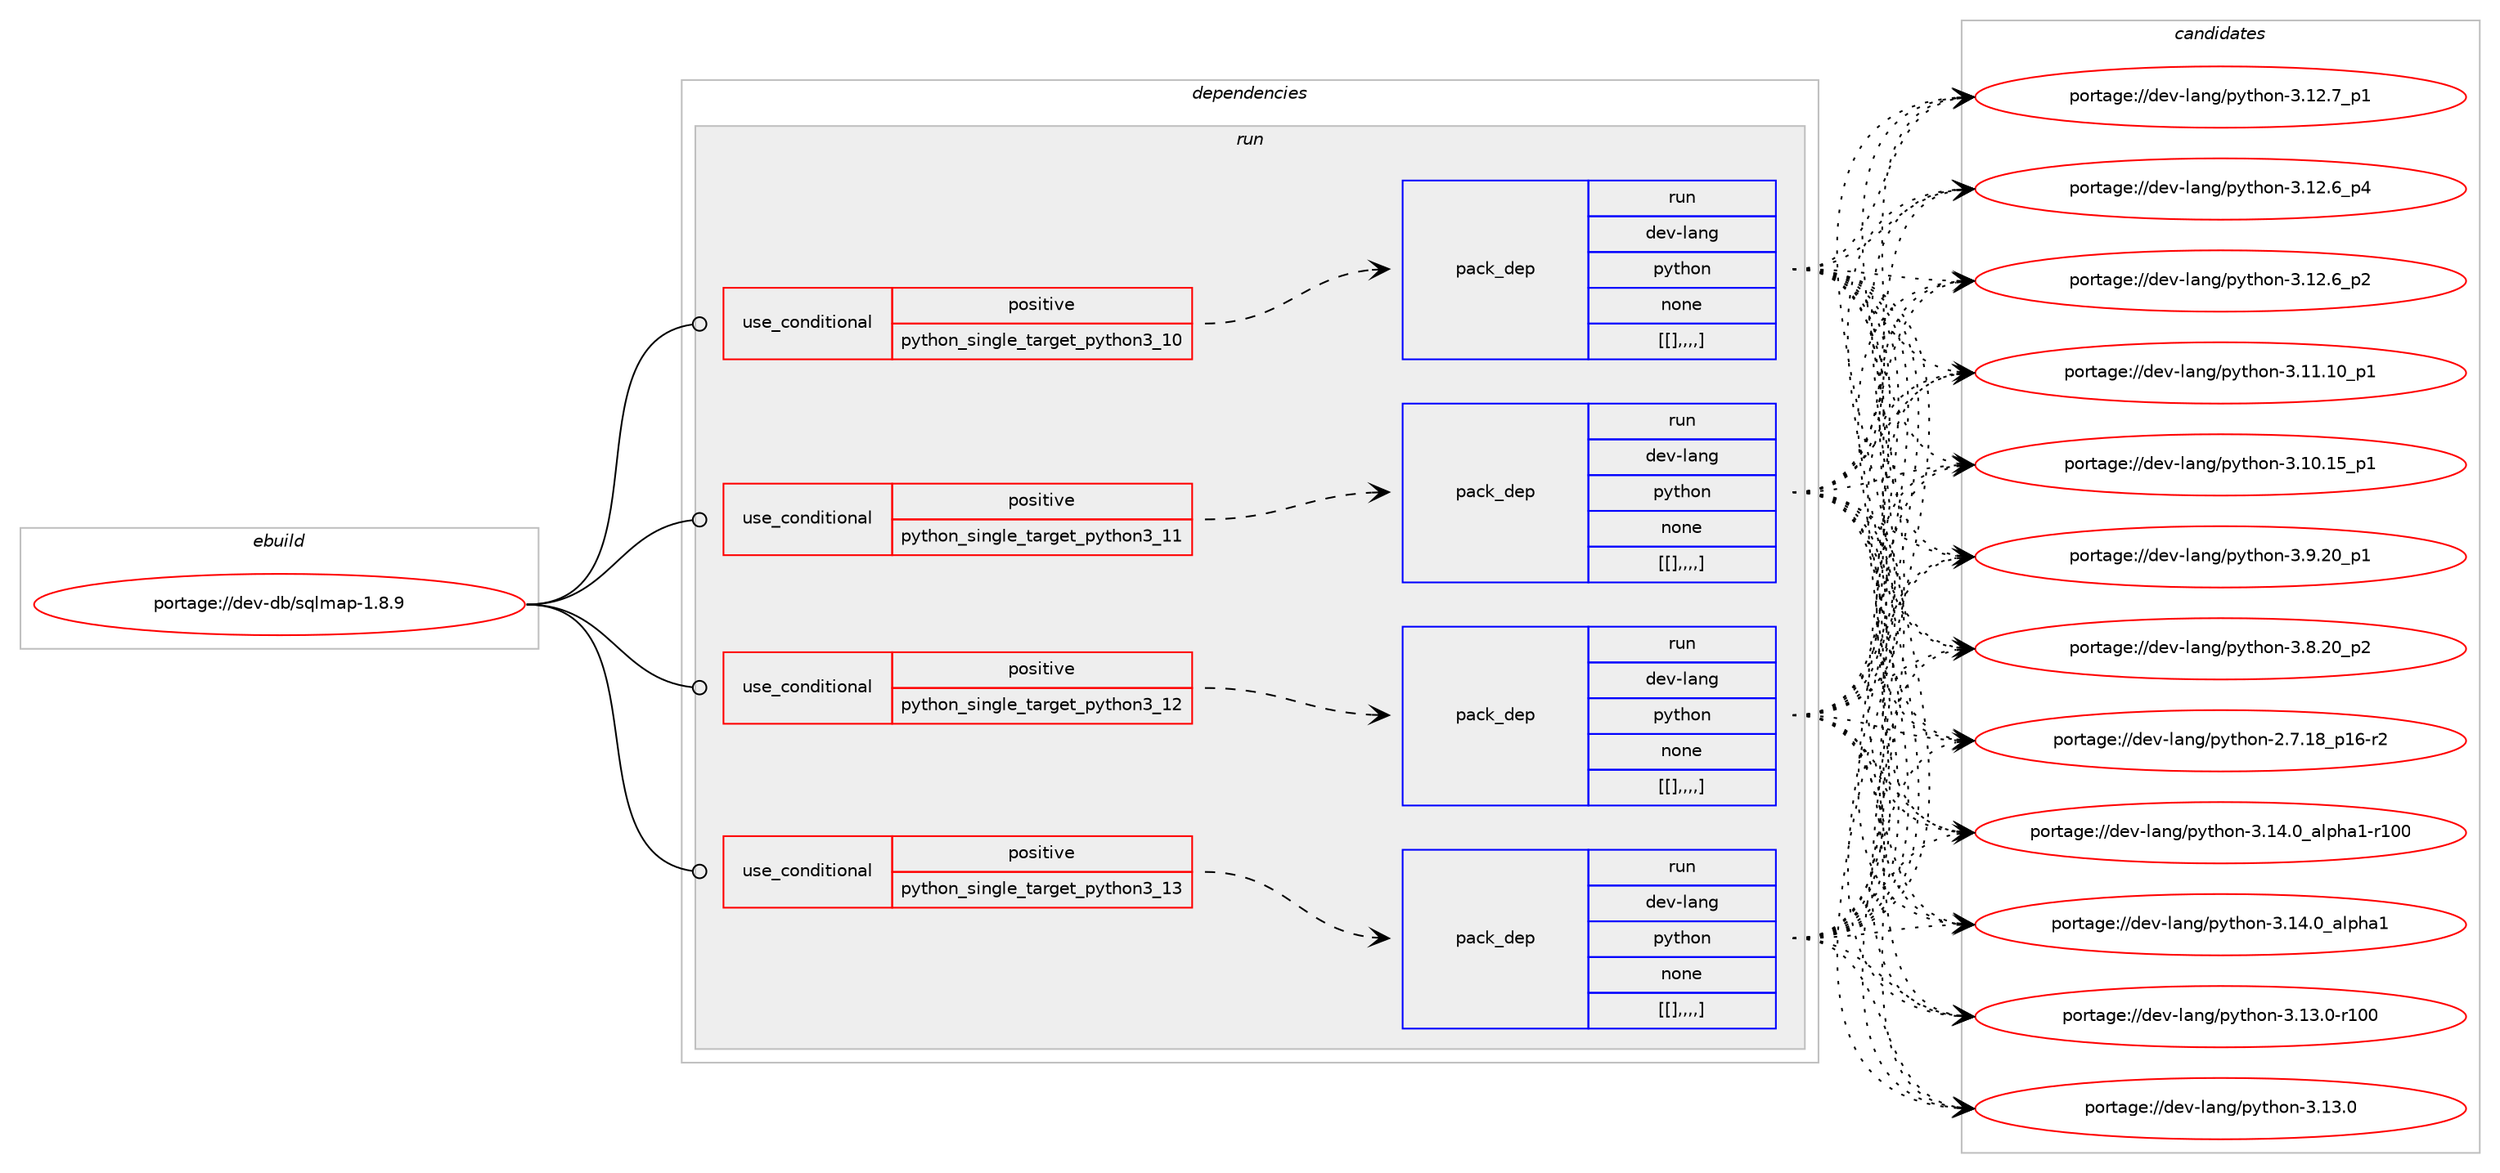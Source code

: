 digraph prolog {

# *************
# Graph options
# *************

newrank=true;
concentrate=true;
compound=true;
graph [rankdir=LR,fontname=Helvetica,fontsize=10,ranksep=1.5];#, ranksep=2.5, nodesep=0.2];
edge  [arrowhead=vee];
node  [fontname=Helvetica,fontsize=10];

# **********
# The ebuild
# **********

subgraph cluster_leftcol {
color=gray;
label=<<i>ebuild</i>>;
id [label="portage://dev-db/sqlmap-1.8.9", color=red, width=4, href="../dev-db/sqlmap-1.8.9.svg"];
}

# ****************
# The dependencies
# ****************

subgraph cluster_midcol {
color=gray;
label=<<i>dependencies</i>>;
subgraph cluster_compile {
fillcolor="#eeeeee";
style=filled;
label=<<i>compile</i>>;
}
subgraph cluster_compileandrun {
fillcolor="#eeeeee";
style=filled;
label=<<i>compile and run</i>>;
}
subgraph cluster_run {
fillcolor="#eeeeee";
style=filled;
label=<<i>run</i>>;
subgraph cond20003 {
dependency73651 [label=<<TABLE BORDER="0" CELLBORDER="1" CELLSPACING="0" CELLPADDING="4"><TR><TD ROWSPAN="3" CELLPADDING="10">use_conditional</TD></TR><TR><TD>positive</TD></TR><TR><TD>python_single_target_python3_10</TD></TR></TABLE>>, shape=none, color=red];
subgraph pack52656 {
dependency73706 [label=<<TABLE BORDER="0" CELLBORDER="1" CELLSPACING="0" CELLPADDING="4" WIDTH="220"><TR><TD ROWSPAN="6" CELLPADDING="30">pack_dep</TD></TR><TR><TD WIDTH="110">run</TD></TR><TR><TD>dev-lang</TD></TR><TR><TD>python</TD></TR><TR><TD>none</TD></TR><TR><TD>[[],,,,]</TD></TR></TABLE>>, shape=none, color=blue];
}
dependency73651:e -> dependency73706:w [weight=20,style="dashed",arrowhead="vee"];
}
id:e -> dependency73651:w [weight=20,style="solid",arrowhead="odot"];
subgraph cond20032 {
dependency73767 [label=<<TABLE BORDER="0" CELLBORDER="1" CELLSPACING="0" CELLPADDING="4"><TR><TD ROWSPAN="3" CELLPADDING="10">use_conditional</TD></TR><TR><TD>positive</TD></TR><TR><TD>python_single_target_python3_11</TD></TR></TABLE>>, shape=none, color=red];
subgraph pack52708 {
dependency73789 [label=<<TABLE BORDER="0" CELLBORDER="1" CELLSPACING="0" CELLPADDING="4" WIDTH="220"><TR><TD ROWSPAN="6" CELLPADDING="30">pack_dep</TD></TR><TR><TD WIDTH="110">run</TD></TR><TR><TD>dev-lang</TD></TR><TR><TD>python</TD></TR><TR><TD>none</TD></TR><TR><TD>[[],,,,]</TD></TR></TABLE>>, shape=none, color=blue];
}
dependency73767:e -> dependency73789:w [weight=20,style="dashed",arrowhead="vee"];
}
id:e -> dependency73767:w [weight=20,style="solid",arrowhead="odot"];
subgraph cond20050 {
dependency73830 [label=<<TABLE BORDER="0" CELLBORDER="1" CELLSPACING="0" CELLPADDING="4"><TR><TD ROWSPAN="3" CELLPADDING="10">use_conditional</TD></TR><TR><TD>positive</TD></TR><TR><TD>python_single_target_python3_12</TD></TR></TABLE>>, shape=none, color=red];
subgraph pack52749 {
dependency73835 [label=<<TABLE BORDER="0" CELLBORDER="1" CELLSPACING="0" CELLPADDING="4" WIDTH="220"><TR><TD ROWSPAN="6" CELLPADDING="30">pack_dep</TD></TR><TR><TD WIDTH="110">run</TD></TR><TR><TD>dev-lang</TD></TR><TR><TD>python</TD></TR><TR><TD>none</TD></TR><TR><TD>[[],,,,]</TD></TR></TABLE>>, shape=none, color=blue];
}
dependency73830:e -> dependency73835:w [weight=20,style="dashed",arrowhead="vee"];
}
id:e -> dependency73830:w [weight=20,style="solid",arrowhead="odot"];
subgraph cond20071 {
dependency73886 [label=<<TABLE BORDER="0" CELLBORDER="1" CELLSPACING="0" CELLPADDING="4"><TR><TD ROWSPAN="3" CELLPADDING="10">use_conditional</TD></TR><TR><TD>positive</TD></TR><TR><TD>python_single_target_python3_13</TD></TR></TABLE>>, shape=none, color=red];
subgraph pack52784 {
dependency73891 [label=<<TABLE BORDER="0" CELLBORDER="1" CELLSPACING="0" CELLPADDING="4" WIDTH="220"><TR><TD ROWSPAN="6" CELLPADDING="30">pack_dep</TD></TR><TR><TD WIDTH="110">run</TD></TR><TR><TD>dev-lang</TD></TR><TR><TD>python</TD></TR><TR><TD>none</TD></TR><TR><TD>[[],,,,]</TD></TR></TABLE>>, shape=none, color=blue];
}
dependency73886:e -> dependency73891:w [weight=20,style="dashed",arrowhead="vee"];
}
id:e -> dependency73886:w [weight=20,style="solid",arrowhead="odot"];
}
}

# **************
# The candidates
# **************

subgraph cluster_choices {
rank=same;
color=gray;
label=<<i>candidates</i>>;

subgraph choice51676 {
color=black;
nodesep=1;
choice100101118451089711010347112121116104111110455146495246489597108112104974945114494848 [label="portage://dev-lang/python-3.14.0_alpha1-r100", color=red, width=4,href="../dev-lang/python-3.14.0_alpha1-r100.svg"];
choice1001011184510897110103471121211161041111104551464952464895971081121049749 [label="portage://dev-lang/python-3.14.0_alpha1", color=red, width=4,href="../dev-lang/python-3.14.0_alpha1.svg"];
choice1001011184510897110103471121211161041111104551464951464845114494848 [label="portage://dev-lang/python-3.13.0-r100", color=red, width=4,href="../dev-lang/python-3.13.0-r100.svg"];
choice10010111845108971101034711212111610411111045514649514648 [label="portage://dev-lang/python-3.13.0", color=red, width=4,href="../dev-lang/python-3.13.0.svg"];
choice100101118451089711010347112121116104111110455146495046559511249 [label="portage://dev-lang/python-3.12.7_p1", color=red, width=4,href="../dev-lang/python-3.12.7_p1.svg"];
choice100101118451089711010347112121116104111110455146495046549511252 [label="portage://dev-lang/python-3.12.6_p4", color=red, width=4,href="../dev-lang/python-3.12.6_p4.svg"];
choice100101118451089711010347112121116104111110455146495046549511250 [label="portage://dev-lang/python-3.12.6_p2", color=red, width=4,href="../dev-lang/python-3.12.6_p2.svg"];
choice10010111845108971101034711212111610411111045514649494649489511249 [label="portage://dev-lang/python-3.11.10_p1", color=red, width=4,href="../dev-lang/python-3.11.10_p1.svg"];
choice10010111845108971101034711212111610411111045514649484649539511249 [label="portage://dev-lang/python-3.10.15_p1", color=red, width=4,href="../dev-lang/python-3.10.15_p1.svg"];
choice100101118451089711010347112121116104111110455146574650489511249 [label="portage://dev-lang/python-3.9.20_p1", color=red, width=4,href="../dev-lang/python-3.9.20_p1.svg"];
choice100101118451089711010347112121116104111110455146564650489511250 [label="portage://dev-lang/python-3.8.20_p2", color=red, width=4,href="../dev-lang/python-3.8.20_p2.svg"];
choice100101118451089711010347112121116104111110455046554649569511249544511450 [label="portage://dev-lang/python-2.7.18_p16-r2", color=red, width=4,href="../dev-lang/python-2.7.18_p16-r2.svg"];
dependency73706:e -> choice100101118451089711010347112121116104111110455146495246489597108112104974945114494848:w [style=dotted,weight="100"];
dependency73706:e -> choice1001011184510897110103471121211161041111104551464952464895971081121049749:w [style=dotted,weight="100"];
dependency73706:e -> choice1001011184510897110103471121211161041111104551464951464845114494848:w [style=dotted,weight="100"];
dependency73706:e -> choice10010111845108971101034711212111610411111045514649514648:w [style=dotted,weight="100"];
dependency73706:e -> choice100101118451089711010347112121116104111110455146495046559511249:w [style=dotted,weight="100"];
dependency73706:e -> choice100101118451089711010347112121116104111110455146495046549511252:w [style=dotted,weight="100"];
dependency73706:e -> choice100101118451089711010347112121116104111110455146495046549511250:w [style=dotted,weight="100"];
dependency73706:e -> choice10010111845108971101034711212111610411111045514649494649489511249:w [style=dotted,weight="100"];
dependency73706:e -> choice10010111845108971101034711212111610411111045514649484649539511249:w [style=dotted,weight="100"];
dependency73706:e -> choice100101118451089711010347112121116104111110455146574650489511249:w [style=dotted,weight="100"];
dependency73706:e -> choice100101118451089711010347112121116104111110455146564650489511250:w [style=dotted,weight="100"];
dependency73706:e -> choice100101118451089711010347112121116104111110455046554649569511249544511450:w [style=dotted,weight="100"];
}
subgraph choice51698 {
color=black;
nodesep=1;
choice100101118451089711010347112121116104111110455146495246489597108112104974945114494848 [label="portage://dev-lang/python-3.14.0_alpha1-r100", color=red, width=4,href="../dev-lang/python-3.14.0_alpha1-r100.svg"];
choice1001011184510897110103471121211161041111104551464952464895971081121049749 [label="portage://dev-lang/python-3.14.0_alpha1", color=red, width=4,href="../dev-lang/python-3.14.0_alpha1.svg"];
choice1001011184510897110103471121211161041111104551464951464845114494848 [label="portage://dev-lang/python-3.13.0-r100", color=red, width=4,href="../dev-lang/python-3.13.0-r100.svg"];
choice10010111845108971101034711212111610411111045514649514648 [label="portage://dev-lang/python-3.13.0", color=red, width=4,href="../dev-lang/python-3.13.0.svg"];
choice100101118451089711010347112121116104111110455146495046559511249 [label="portage://dev-lang/python-3.12.7_p1", color=red, width=4,href="../dev-lang/python-3.12.7_p1.svg"];
choice100101118451089711010347112121116104111110455146495046549511252 [label="portage://dev-lang/python-3.12.6_p4", color=red, width=4,href="../dev-lang/python-3.12.6_p4.svg"];
choice100101118451089711010347112121116104111110455146495046549511250 [label="portage://dev-lang/python-3.12.6_p2", color=red, width=4,href="../dev-lang/python-3.12.6_p2.svg"];
choice10010111845108971101034711212111610411111045514649494649489511249 [label="portage://dev-lang/python-3.11.10_p1", color=red, width=4,href="../dev-lang/python-3.11.10_p1.svg"];
choice10010111845108971101034711212111610411111045514649484649539511249 [label="portage://dev-lang/python-3.10.15_p1", color=red, width=4,href="../dev-lang/python-3.10.15_p1.svg"];
choice100101118451089711010347112121116104111110455146574650489511249 [label="portage://dev-lang/python-3.9.20_p1", color=red, width=4,href="../dev-lang/python-3.9.20_p1.svg"];
choice100101118451089711010347112121116104111110455146564650489511250 [label="portage://dev-lang/python-3.8.20_p2", color=red, width=4,href="../dev-lang/python-3.8.20_p2.svg"];
choice100101118451089711010347112121116104111110455046554649569511249544511450 [label="portage://dev-lang/python-2.7.18_p16-r2", color=red, width=4,href="../dev-lang/python-2.7.18_p16-r2.svg"];
dependency73789:e -> choice100101118451089711010347112121116104111110455146495246489597108112104974945114494848:w [style=dotted,weight="100"];
dependency73789:e -> choice1001011184510897110103471121211161041111104551464952464895971081121049749:w [style=dotted,weight="100"];
dependency73789:e -> choice1001011184510897110103471121211161041111104551464951464845114494848:w [style=dotted,weight="100"];
dependency73789:e -> choice10010111845108971101034711212111610411111045514649514648:w [style=dotted,weight="100"];
dependency73789:e -> choice100101118451089711010347112121116104111110455146495046559511249:w [style=dotted,weight="100"];
dependency73789:e -> choice100101118451089711010347112121116104111110455146495046549511252:w [style=dotted,weight="100"];
dependency73789:e -> choice100101118451089711010347112121116104111110455146495046549511250:w [style=dotted,weight="100"];
dependency73789:e -> choice10010111845108971101034711212111610411111045514649494649489511249:w [style=dotted,weight="100"];
dependency73789:e -> choice10010111845108971101034711212111610411111045514649484649539511249:w [style=dotted,weight="100"];
dependency73789:e -> choice100101118451089711010347112121116104111110455146574650489511249:w [style=dotted,weight="100"];
dependency73789:e -> choice100101118451089711010347112121116104111110455146564650489511250:w [style=dotted,weight="100"];
dependency73789:e -> choice100101118451089711010347112121116104111110455046554649569511249544511450:w [style=dotted,weight="100"];
}
subgraph choice51707 {
color=black;
nodesep=1;
choice100101118451089711010347112121116104111110455146495246489597108112104974945114494848 [label="portage://dev-lang/python-3.14.0_alpha1-r100", color=red, width=4,href="../dev-lang/python-3.14.0_alpha1-r100.svg"];
choice1001011184510897110103471121211161041111104551464952464895971081121049749 [label="portage://dev-lang/python-3.14.0_alpha1", color=red, width=4,href="../dev-lang/python-3.14.0_alpha1.svg"];
choice1001011184510897110103471121211161041111104551464951464845114494848 [label="portage://dev-lang/python-3.13.0-r100", color=red, width=4,href="../dev-lang/python-3.13.0-r100.svg"];
choice10010111845108971101034711212111610411111045514649514648 [label="portage://dev-lang/python-3.13.0", color=red, width=4,href="../dev-lang/python-3.13.0.svg"];
choice100101118451089711010347112121116104111110455146495046559511249 [label="portage://dev-lang/python-3.12.7_p1", color=red, width=4,href="../dev-lang/python-3.12.7_p1.svg"];
choice100101118451089711010347112121116104111110455146495046549511252 [label="portage://dev-lang/python-3.12.6_p4", color=red, width=4,href="../dev-lang/python-3.12.6_p4.svg"];
choice100101118451089711010347112121116104111110455146495046549511250 [label="portage://dev-lang/python-3.12.6_p2", color=red, width=4,href="../dev-lang/python-3.12.6_p2.svg"];
choice10010111845108971101034711212111610411111045514649494649489511249 [label="portage://dev-lang/python-3.11.10_p1", color=red, width=4,href="../dev-lang/python-3.11.10_p1.svg"];
choice10010111845108971101034711212111610411111045514649484649539511249 [label="portage://dev-lang/python-3.10.15_p1", color=red, width=4,href="../dev-lang/python-3.10.15_p1.svg"];
choice100101118451089711010347112121116104111110455146574650489511249 [label="portage://dev-lang/python-3.9.20_p1", color=red, width=4,href="../dev-lang/python-3.9.20_p1.svg"];
choice100101118451089711010347112121116104111110455146564650489511250 [label="portage://dev-lang/python-3.8.20_p2", color=red, width=4,href="../dev-lang/python-3.8.20_p2.svg"];
choice100101118451089711010347112121116104111110455046554649569511249544511450 [label="portage://dev-lang/python-2.7.18_p16-r2", color=red, width=4,href="../dev-lang/python-2.7.18_p16-r2.svg"];
dependency73835:e -> choice100101118451089711010347112121116104111110455146495246489597108112104974945114494848:w [style=dotted,weight="100"];
dependency73835:e -> choice1001011184510897110103471121211161041111104551464952464895971081121049749:w [style=dotted,weight="100"];
dependency73835:e -> choice1001011184510897110103471121211161041111104551464951464845114494848:w [style=dotted,weight="100"];
dependency73835:e -> choice10010111845108971101034711212111610411111045514649514648:w [style=dotted,weight="100"];
dependency73835:e -> choice100101118451089711010347112121116104111110455146495046559511249:w [style=dotted,weight="100"];
dependency73835:e -> choice100101118451089711010347112121116104111110455146495046549511252:w [style=dotted,weight="100"];
dependency73835:e -> choice100101118451089711010347112121116104111110455146495046549511250:w [style=dotted,weight="100"];
dependency73835:e -> choice10010111845108971101034711212111610411111045514649494649489511249:w [style=dotted,weight="100"];
dependency73835:e -> choice10010111845108971101034711212111610411111045514649484649539511249:w [style=dotted,weight="100"];
dependency73835:e -> choice100101118451089711010347112121116104111110455146574650489511249:w [style=dotted,weight="100"];
dependency73835:e -> choice100101118451089711010347112121116104111110455146564650489511250:w [style=dotted,weight="100"];
dependency73835:e -> choice100101118451089711010347112121116104111110455046554649569511249544511450:w [style=dotted,weight="100"];
}
subgraph choice51716 {
color=black;
nodesep=1;
choice100101118451089711010347112121116104111110455146495246489597108112104974945114494848 [label="portage://dev-lang/python-3.14.0_alpha1-r100", color=red, width=4,href="../dev-lang/python-3.14.0_alpha1-r100.svg"];
choice1001011184510897110103471121211161041111104551464952464895971081121049749 [label="portage://dev-lang/python-3.14.0_alpha1", color=red, width=4,href="../dev-lang/python-3.14.0_alpha1.svg"];
choice1001011184510897110103471121211161041111104551464951464845114494848 [label="portage://dev-lang/python-3.13.0-r100", color=red, width=4,href="../dev-lang/python-3.13.0-r100.svg"];
choice10010111845108971101034711212111610411111045514649514648 [label="portage://dev-lang/python-3.13.0", color=red, width=4,href="../dev-lang/python-3.13.0.svg"];
choice100101118451089711010347112121116104111110455146495046559511249 [label="portage://dev-lang/python-3.12.7_p1", color=red, width=4,href="../dev-lang/python-3.12.7_p1.svg"];
choice100101118451089711010347112121116104111110455146495046549511252 [label="portage://dev-lang/python-3.12.6_p4", color=red, width=4,href="../dev-lang/python-3.12.6_p4.svg"];
choice100101118451089711010347112121116104111110455146495046549511250 [label="portage://dev-lang/python-3.12.6_p2", color=red, width=4,href="../dev-lang/python-3.12.6_p2.svg"];
choice10010111845108971101034711212111610411111045514649494649489511249 [label="portage://dev-lang/python-3.11.10_p1", color=red, width=4,href="../dev-lang/python-3.11.10_p1.svg"];
choice10010111845108971101034711212111610411111045514649484649539511249 [label="portage://dev-lang/python-3.10.15_p1", color=red, width=4,href="../dev-lang/python-3.10.15_p1.svg"];
choice100101118451089711010347112121116104111110455146574650489511249 [label="portage://dev-lang/python-3.9.20_p1", color=red, width=4,href="../dev-lang/python-3.9.20_p1.svg"];
choice100101118451089711010347112121116104111110455146564650489511250 [label="portage://dev-lang/python-3.8.20_p2", color=red, width=4,href="../dev-lang/python-3.8.20_p2.svg"];
choice100101118451089711010347112121116104111110455046554649569511249544511450 [label="portage://dev-lang/python-2.7.18_p16-r2", color=red, width=4,href="../dev-lang/python-2.7.18_p16-r2.svg"];
dependency73891:e -> choice100101118451089711010347112121116104111110455146495246489597108112104974945114494848:w [style=dotted,weight="100"];
dependency73891:e -> choice1001011184510897110103471121211161041111104551464952464895971081121049749:w [style=dotted,weight="100"];
dependency73891:e -> choice1001011184510897110103471121211161041111104551464951464845114494848:w [style=dotted,weight="100"];
dependency73891:e -> choice10010111845108971101034711212111610411111045514649514648:w [style=dotted,weight="100"];
dependency73891:e -> choice100101118451089711010347112121116104111110455146495046559511249:w [style=dotted,weight="100"];
dependency73891:e -> choice100101118451089711010347112121116104111110455146495046549511252:w [style=dotted,weight="100"];
dependency73891:e -> choice100101118451089711010347112121116104111110455146495046549511250:w [style=dotted,weight="100"];
dependency73891:e -> choice10010111845108971101034711212111610411111045514649494649489511249:w [style=dotted,weight="100"];
dependency73891:e -> choice10010111845108971101034711212111610411111045514649484649539511249:w [style=dotted,weight="100"];
dependency73891:e -> choice100101118451089711010347112121116104111110455146574650489511249:w [style=dotted,weight="100"];
dependency73891:e -> choice100101118451089711010347112121116104111110455146564650489511250:w [style=dotted,weight="100"];
dependency73891:e -> choice100101118451089711010347112121116104111110455046554649569511249544511450:w [style=dotted,weight="100"];
}
}

}
